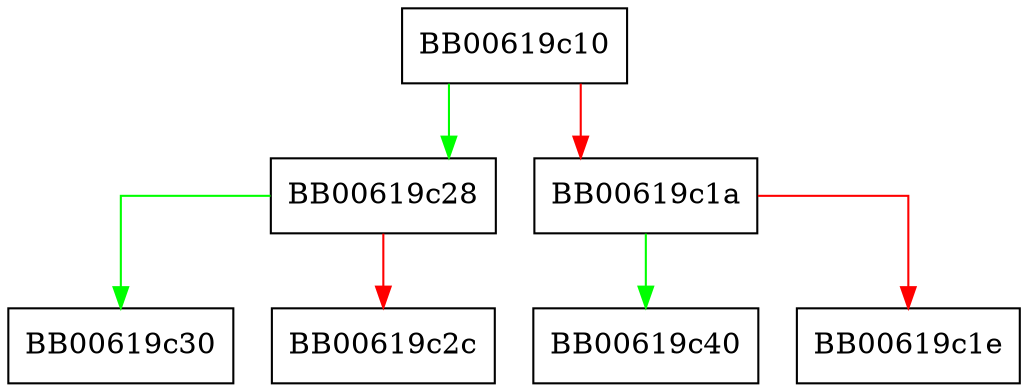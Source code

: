 digraph ossl_blob_length {
  node [shape="box"];
  graph [splines=ortho];
  BB00619c10 -> BB00619c28 [color="green"];
  BB00619c10 -> BB00619c1a [color="red"];
  BB00619c1a -> BB00619c40 [color="green"];
  BB00619c1a -> BB00619c1e [color="red"];
  BB00619c28 -> BB00619c30 [color="green"];
  BB00619c28 -> BB00619c2c [color="red"];
}
